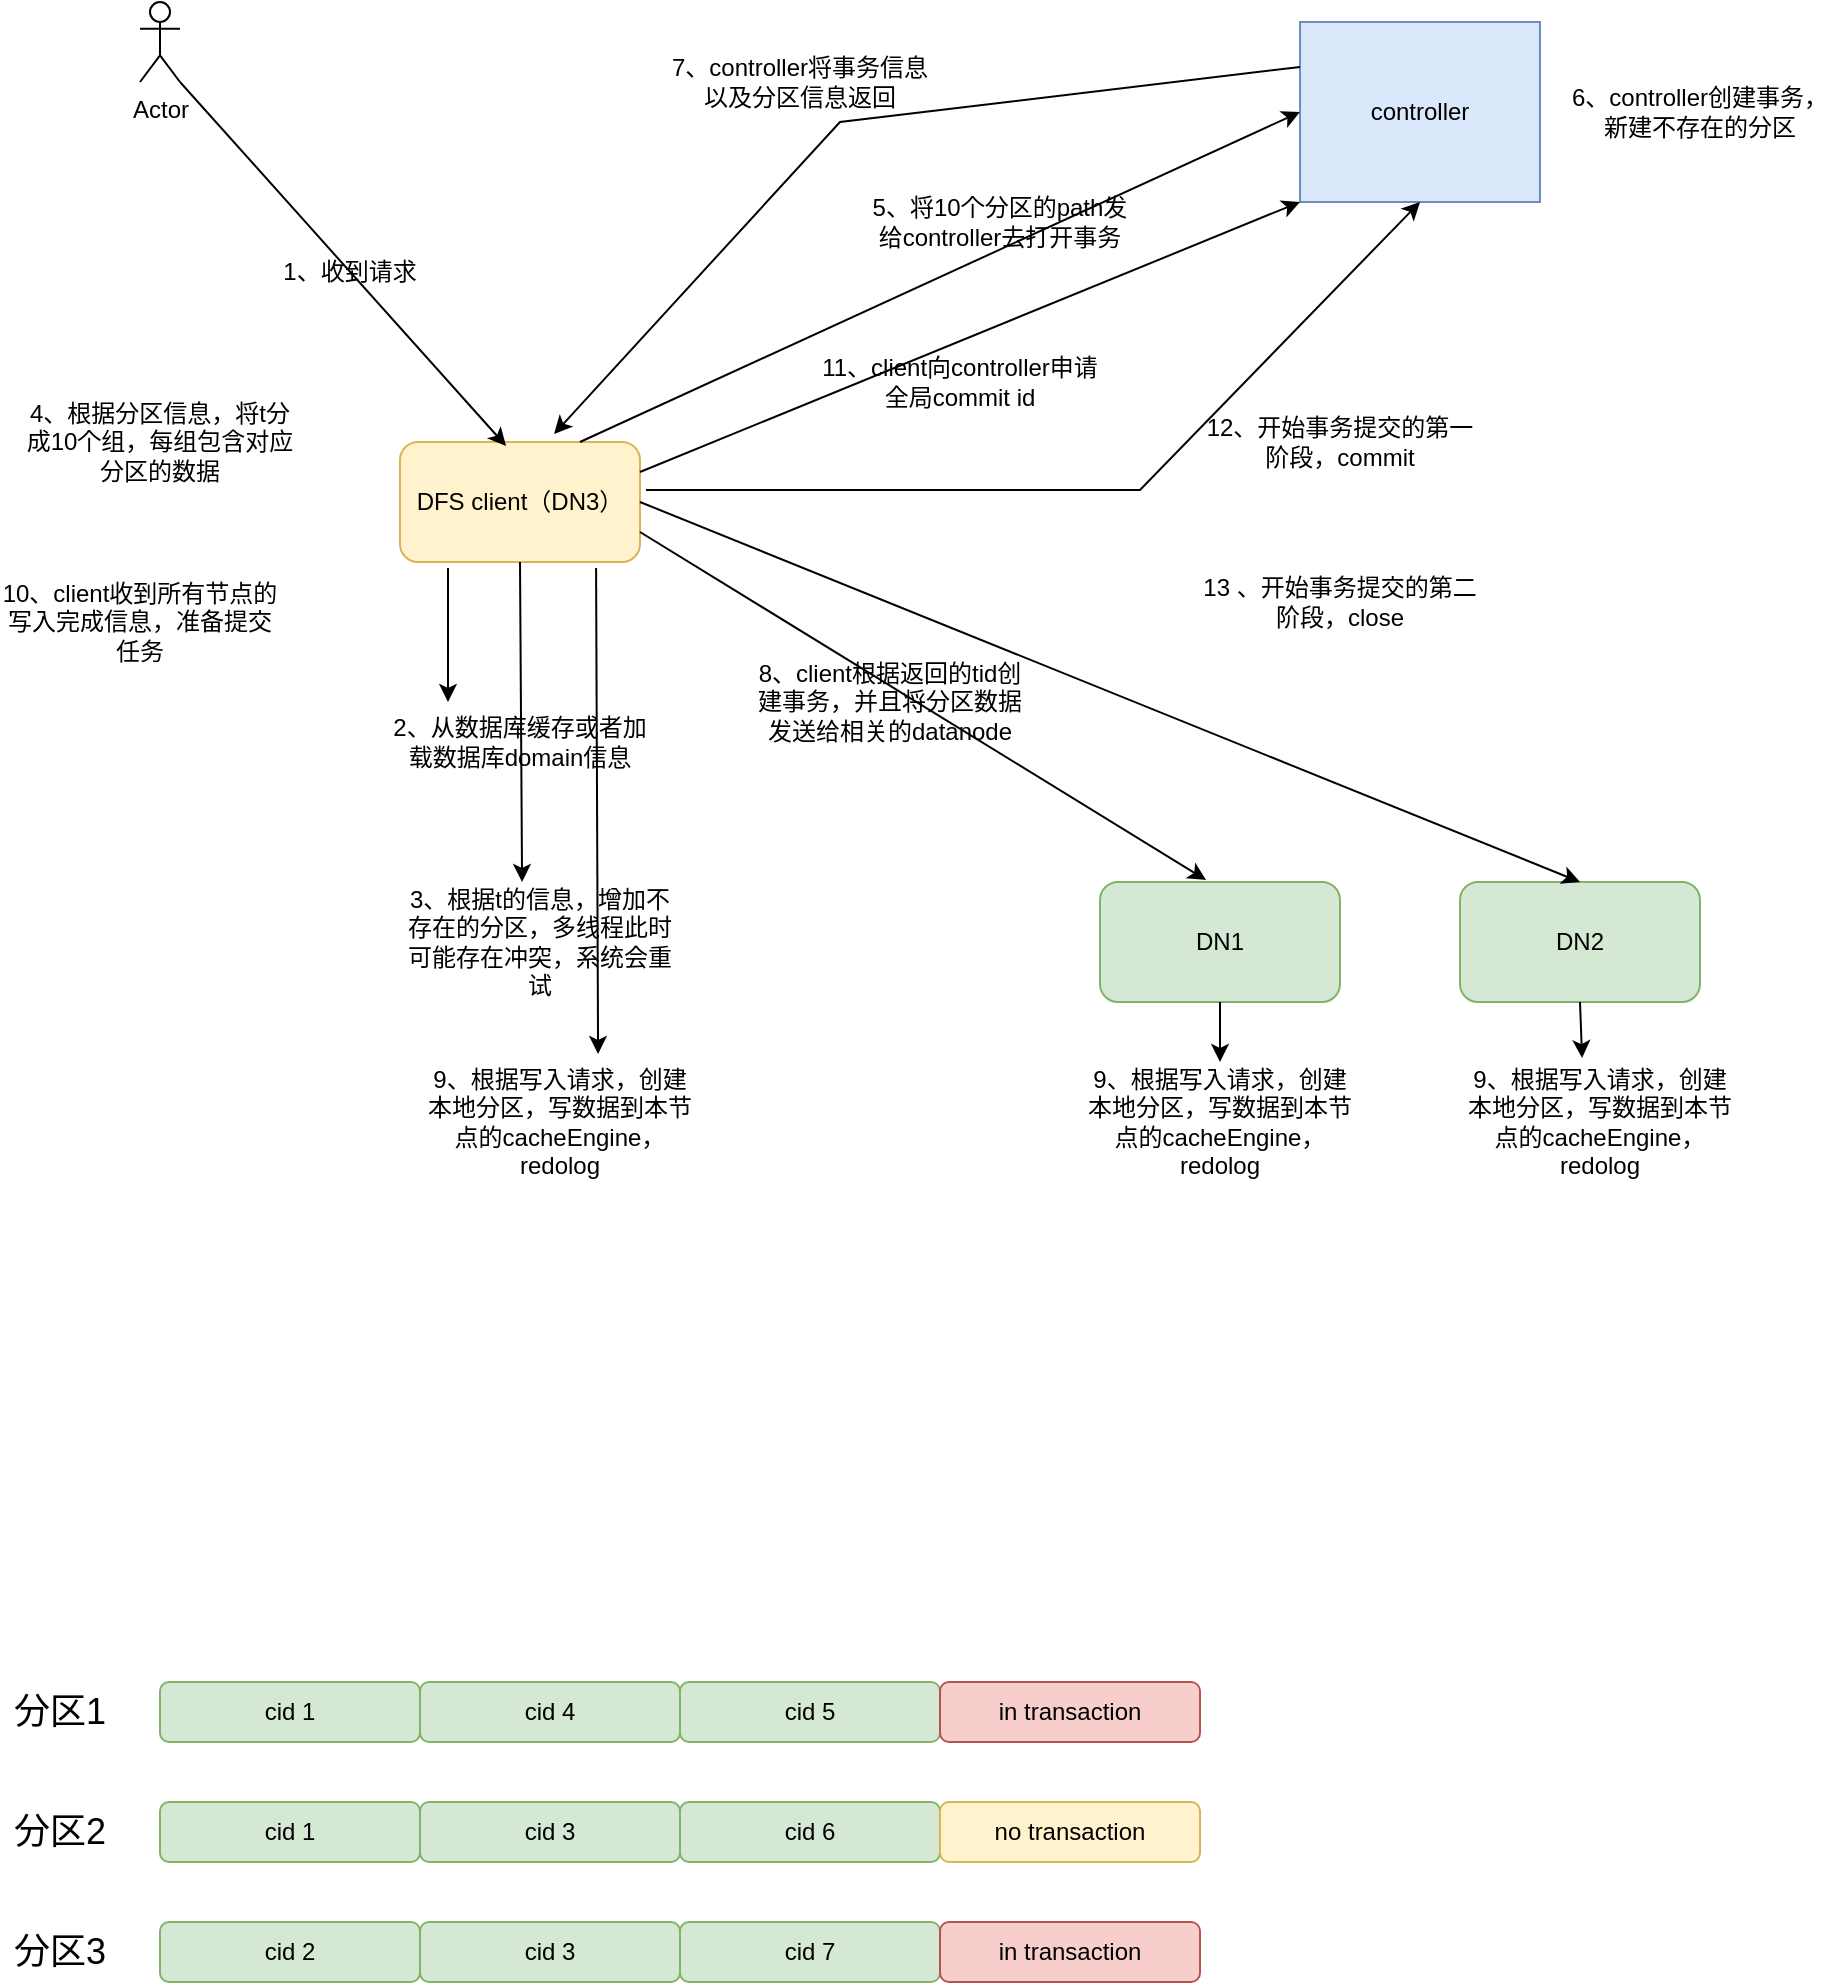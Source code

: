 <mxfile version="20.8.20" type="github">
  <diagram name="Page-1" id="NcI3C2nKvygBPAJpbu57">
    <mxGraphModel dx="2212" dy="807" grid="1" gridSize="10" guides="1" tooltips="1" connect="1" arrows="1" fold="1" page="1" pageScale="1" pageWidth="850" pageHeight="1100" math="0" shadow="0">
      <root>
        <mxCell id="0" />
        <mxCell id="1" parent="0" />
        <mxCell id="D0xbSum_9KOVMymJP6YL-1" value="DFS client（DN3）" style="rounded=1;whiteSpace=wrap;html=1;fillColor=#fff2cc;strokeColor=#d6b656;" vertex="1" parent="1">
          <mxGeometry x="110" y="410" width="120" height="60" as="geometry" />
        </mxCell>
        <mxCell id="D0xbSum_9KOVMymJP6YL-2" value="controller" style="rounded=0;whiteSpace=wrap;html=1;fillColor=#dae8fc;strokeColor=#6c8ebf;" vertex="1" parent="1">
          <mxGeometry x="560" y="200" width="120" height="90" as="geometry" />
        </mxCell>
        <mxCell id="D0xbSum_9KOVMymJP6YL-5" style="edgeStyle=orthogonalEdgeStyle;rounded=0;orthogonalLoop=1;jettySize=auto;html=1;exitX=1;exitY=0.75;exitDx=0;exitDy=0;" edge="1" parent="1" source="D0xbSum_9KOVMymJP6YL-3">
          <mxGeometry relative="1" as="geometry">
            <mxPoint x="570" y="670" as="targetPoint" />
          </mxGeometry>
        </mxCell>
        <mxCell id="D0xbSum_9KOVMymJP6YL-3" value="DN1" style="rounded=1;whiteSpace=wrap;html=1;fillColor=#d5e8d4;strokeColor=#82b366;" vertex="1" parent="1">
          <mxGeometry x="460" y="630" width="120" height="60" as="geometry" />
        </mxCell>
        <mxCell id="D0xbSum_9KOVMymJP6YL-4" value="DN2" style="rounded=1;whiteSpace=wrap;html=1;fillColor=#d5e8d4;strokeColor=#82b366;" vertex="1" parent="1">
          <mxGeometry x="640" y="630" width="120" height="60" as="geometry" />
        </mxCell>
        <mxCell id="D0xbSum_9KOVMymJP6YL-7" value="Actor" style="shape=umlActor;verticalLabelPosition=bottom;verticalAlign=top;html=1;outlineConnect=0;" vertex="1" parent="1">
          <mxGeometry x="-20" y="190" width="20" height="40" as="geometry" />
        </mxCell>
        <mxCell id="D0xbSum_9KOVMymJP6YL-13" value="" style="endArrow=classic;html=1;rounded=0;entryX=0.442;entryY=0.033;entryDx=0;entryDy=0;entryPerimeter=0;exitX=1;exitY=1;exitDx=0;exitDy=0;exitPerimeter=0;" edge="1" parent="1" source="D0xbSum_9KOVMymJP6YL-7" target="D0xbSum_9KOVMymJP6YL-1">
          <mxGeometry width="50" height="50" relative="1" as="geometry">
            <mxPoint x="30" y="250" as="sourcePoint" />
            <mxPoint x="450" y="400" as="targetPoint" />
          </mxGeometry>
        </mxCell>
        <mxCell id="D0xbSum_9KOVMymJP6YL-14" value="1、收到请求" style="text;html=1;strokeColor=none;fillColor=none;align=center;verticalAlign=middle;whiteSpace=wrap;rounded=0;" vertex="1" parent="1">
          <mxGeometry x="50" y="310" width="70" height="30" as="geometry" />
        </mxCell>
        <mxCell id="D0xbSum_9KOVMymJP6YL-16" value="2、从数据库缓存或者加载数据库domain信息" style="text;html=1;strokeColor=none;fillColor=none;align=center;verticalAlign=middle;whiteSpace=wrap;rounded=0;" vertex="1" parent="1">
          <mxGeometry x="100" y="540" width="140" height="40" as="geometry" />
        </mxCell>
        <mxCell id="D0xbSum_9KOVMymJP6YL-19" value="3、根据t的信息，增加不存在的分区，多线程此时可能存在冲突，系统会重试" style="text;html=1;strokeColor=none;fillColor=none;align=center;verticalAlign=middle;whiteSpace=wrap;rounded=0;" vertex="1" parent="1">
          <mxGeometry x="110" y="630" width="140" height="60" as="geometry" />
        </mxCell>
        <mxCell id="D0xbSum_9KOVMymJP6YL-20" value="" style="endArrow=classic;html=1;rounded=0;exitX=0.2;exitY=1.05;exitDx=0;exitDy=0;exitPerimeter=0;" edge="1" parent="1" source="D0xbSum_9KOVMymJP6YL-1">
          <mxGeometry width="50" height="50" relative="1" as="geometry">
            <mxPoint x="135" y="480" as="sourcePoint" />
            <mxPoint x="134" y="540" as="targetPoint" />
          </mxGeometry>
        </mxCell>
        <mxCell id="D0xbSum_9KOVMymJP6YL-23" value="4、根据分区信息，将t分成10个组，每组包含对应分区的数据" style="text;html=1;strokeColor=none;fillColor=none;align=center;verticalAlign=middle;whiteSpace=wrap;rounded=0;" vertex="1" parent="1">
          <mxGeometry x="-80" y="380" width="140" height="60" as="geometry" />
        </mxCell>
        <mxCell id="D0xbSum_9KOVMymJP6YL-25" value="5、将10个分区的path发给controller去打开事务" style="text;html=1;strokeColor=none;fillColor=none;align=center;verticalAlign=middle;whiteSpace=wrap;rounded=0;" vertex="1" parent="1">
          <mxGeometry x="340" y="270" width="140" height="60" as="geometry" />
        </mxCell>
        <mxCell id="D0xbSum_9KOVMymJP6YL-26" value="" style="endArrow=classic;html=1;rounded=0;exitX=0.75;exitY=0;exitDx=0;exitDy=0;entryX=0;entryY=0.5;entryDx=0;entryDy=0;" edge="1" parent="1" source="D0xbSum_9KOVMymJP6YL-1" target="D0xbSum_9KOVMymJP6YL-2">
          <mxGeometry width="50" height="50" relative="1" as="geometry">
            <mxPoint x="250" y="390" as="sourcePoint" />
            <mxPoint x="290" y="450" as="targetPoint" />
          </mxGeometry>
        </mxCell>
        <mxCell id="D0xbSum_9KOVMymJP6YL-27" value="6、controller创建事务，新建不存在的分区" style="text;html=1;strokeColor=none;fillColor=none;align=center;verticalAlign=middle;whiteSpace=wrap;rounded=0;" vertex="1" parent="1">
          <mxGeometry x="690" y="215" width="140" height="60" as="geometry" />
        </mxCell>
        <mxCell id="D0xbSum_9KOVMymJP6YL-30" value="" style="endArrow=classic;html=1;rounded=0;entryX=0.642;entryY=-0.067;entryDx=0;entryDy=0;exitX=0;exitY=0.25;exitDx=0;exitDy=0;entryPerimeter=0;" edge="1" parent="1" source="D0xbSum_9KOVMymJP6YL-2" target="D0xbSum_9KOVMymJP6YL-1">
          <mxGeometry width="50" height="50" relative="1" as="geometry">
            <mxPoint x="400" y="420" as="sourcePoint" />
            <mxPoint x="450" y="370" as="targetPoint" />
            <Array as="points">
              <mxPoint x="330" y="250" />
            </Array>
          </mxGeometry>
        </mxCell>
        <mxCell id="D0xbSum_9KOVMymJP6YL-31" value="7、controller将事务信息以及分区信息返回" style="text;html=1;strokeColor=none;fillColor=none;align=center;verticalAlign=middle;whiteSpace=wrap;rounded=0;" vertex="1" parent="1">
          <mxGeometry x="240" y="200" width="140" height="60" as="geometry" />
        </mxCell>
        <mxCell id="D0xbSum_9KOVMymJP6YL-32" value="8、client根据返回的tid创建事务，并且将分区数据发送给相关的datanode" style="text;html=1;strokeColor=none;fillColor=none;align=center;verticalAlign=middle;whiteSpace=wrap;rounded=0;" vertex="1" parent="1">
          <mxGeometry x="285" y="510" width="140" height="60" as="geometry" />
        </mxCell>
        <mxCell id="D0xbSum_9KOVMymJP6YL-35" value="9、根据写入请求，创建本地分区，写数据到本节点的cacheEngine，redolog" style="text;html=1;strokeColor=none;fillColor=none;align=center;verticalAlign=middle;whiteSpace=wrap;rounded=0;" vertex="1" parent="1">
          <mxGeometry x="450" y="720" width="140" height="60" as="geometry" />
        </mxCell>
        <mxCell id="D0xbSum_9KOVMymJP6YL-37" value="9、根据写入请求，创建本地分区，写数据到本节点的cacheEngine，redolog" style="text;html=1;strokeColor=none;fillColor=none;align=center;verticalAlign=middle;whiteSpace=wrap;rounded=0;" vertex="1" parent="1">
          <mxGeometry x="640" y="720" width="140" height="60" as="geometry" />
        </mxCell>
        <mxCell id="D0xbSum_9KOVMymJP6YL-40" value="9、根据写入请求，创建本地分区，写数据到本节点的cacheEngine，redolog" style="text;html=1;strokeColor=none;fillColor=none;align=center;verticalAlign=middle;whiteSpace=wrap;rounded=0;" vertex="1" parent="1">
          <mxGeometry x="120" y="720" width="140" height="60" as="geometry" />
        </mxCell>
        <mxCell id="D0xbSum_9KOVMymJP6YL-41" value="" style="endArrow=classic;html=1;rounded=0;exitX=0.5;exitY=1;exitDx=0;exitDy=0;entryX=0.436;entryY=0;entryDx=0;entryDy=0;entryPerimeter=0;" edge="1" parent="1" source="D0xbSum_9KOVMymJP6YL-1" target="D0xbSum_9KOVMymJP6YL-19">
          <mxGeometry width="50" height="50" relative="1" as="geometry">
            <mxPoint x="400" y="520" as="sourcePoint" />
            <mxPoint x="450" y="470" as="targetPoint" />
          </mxGeometry>
        </mxCell>
        <mxCell id="D0xbSum_9KOVMymJP6YL-42" value="" style="endArrow=classic;html=1;rounded=0;exitX=0.817;exitY=1.05;exitDx=0;exitDy=0;exitPerimeter=0;entryX=0.636;entryY=-0.067;entryDx=0;entryDy=0;entryPerimeter=0;" edge="1" parent="1" source="D0xbSum_9KOVMymJP6YL-1" target="D0xbSum_9KOVMymJP6YL-40">
          <mxGeometry width="50" height="50" relative="1" as="geometry">
            <mxPoint x="400" y="520" as="sourcePoint" />
            <mxPoint x="450" y="470" as="targetPoint" />
          </mxGeometry>
        </mxCell>
        <mxCell id="D0xbSum_9KOVMymJP6YL-43" value="10、client收到所有节点的写入完成信息，准备提交任务" style="text;html=1;strokeColor=none;fillColor=none;align=center;verticalAlign=middle;whiteSpace=wrap;rounded=0;" vertex="1" parent="1">
          <mxGeometry x="-90" y="470" width="140" height="60" as="geometry" />
        </mxCell>
        <mxCell id="D0xbSum_9KOVMymJP6YL-45" value="11、client向controller申请全局commit id" style="text;html=1;strokeColor=none;fillColor=none;align=center;verticalAlign=middle;whiteSpace=wrap;rounded=0;" vertex="1" parent="1">
          <mxGeometry x="320" y="350" width="140" height="60" as="geometry" />
        </mxCell>
        <mxCell id="D0xbSum_9KOVMymJP6YL-46" value="" style="endArrow=classic;html=1;rounded=0;entryX=0;entryY=1;entryDx=0;entryDy=0;exitX=1;exitY=0.25;exitDx=0;exitDy=0;" edge="1" parent="1" source="D0xbSum_9KOVMymJP6YL-1" target="D0xbSum_9KOVMymJP6YL-2">
          <mxGeometry width="50" height="50" relative="1" as="geometry">
            <mxPoint x="400" y="530" as="sourcePoint" />
            <mxPoint x="450" y="480" as="targetPoint" />
          </mxGeometry>
        </mxCell>
        <mxCell id="D0xbSum_9KOVMymJP6YL-56" value="12、开始事务提交的第一阶段，commit" style="text;html=1;strokeColor=none;fillColor=none;align=center;verticalAlign=middle;whiteSpace=wrap;rounded=0;" vertex="1" parent="1">
          <mxGeometry x="510" y="380" width="140" height="60" as="geometry" />
        </mxCell>
        <mxCell id="D0xbSum_9KOVMymJP6YL-58" value="13 、开始事务提交的第二阶段，close" style="text;html=1;strokeColor=none;fillColor=none;align=center;verticalAlign=middle;whiteSpace=wrap;rounded=0;" vertex="1" parent="1">
          <mxGeometry x="510" y="460" width="140" height="60" as="geometry" />
        </mxCell>
        <mxCell id="D0xbSum_9KOVMymJP6YL-62" value="" style="endArrow=classic;html=1;rounded=0;entryX=0.5;entryY=0;entryDx=0;entryDy=0;exitX=0.5;exitY=1;exitDx=0;exitDy=0;" edge="1" parent="1" source="D0xbSum_9KOVMymJP6YL-3" target="D0xbSum_9KOVMymJP6YL-35">
          <mxGeometry width="50" height="50" relative="1" as="geometry">
            <mxPoint x="400" y="530" as="sourcePoint" />
            <mxPoint x="450" y="480" as="targetPoint" />
          </mxGeometry>
        </mxCell>
        <mxCell id="D0xbSum_9KOVMymJP6YL-65" value="" style="endArrow=classic;html=1;rounded=0;entryX=0.436;entryY=-0.033;entryDx=0;entryDy=0;exitX=0.5;exitY=1;exitDx=0;exitDy=0;entryPerimeter=0;" edge="1" parent="1" source="D0xbSum_9KOVMymJP6YL-4" target="D0xbSum_9KOVMymJP6YL-37">
          <mxGeometry width="50" height="50" relative="1" as="geometry">
            <mxPoint x="400" y="530" as="sourcePoint" />
            <mxPoint x="450" y="480" as="targetPoint" />
          </mxGeometry>
        </mxCell>
        <mxCell id="D0xbSum_9KOVMymJP6YL-67" value="" style="endArrow=classic;html=1;rounded=0;exitX=1;exitY=0.75;exitDx=0;exitDy=0;entryX=0.442;entryY=-0.017;entryDx=0;entryDy=0;entryPerimeter=0;" edge="1" parent="1" source="D0xbSum_9KOVMymJP6YL-1" target="D0xbSum_9KOVMymJP6YL-3">
          <mxGeometry width="50" height="50" relative="1" as="geometry">
            <mxPoint x="400" y="480" as="sourcePoint" />
            <mxPoint x="450" y="430" as="targetPoint" />
          </mxGeometry>
        </mxCell>
        <mxCell id="D0xbSum_9KOVMymJP6YL-69" value="" style="endArrow=classic;html=1;rounded=0;exitX=1;exitY=0.5;exitDx=0;exitDy=0;entryX=0.5;entryY=0;entryDx=0;entryDy=0;" edge="1" parent="1" source="D0xbSum_9KOVMymJP6YL-1" target="D0xbSum_9KOVMymJP6YL-4">
          <mxGeometry width="50" height="50" relative="1" as="geometry">
            <mxPoint x="400" y="480" as="sourcePoint" />
            <mxPoint x="450" y="430" as="targetPoint" />
          </mxGeometry>
        </mxCell>
        <mxCell id="D0xbSum_9KOVMymJP6YL-70" value="" style="endArrow=classic;html=1;rounded=0;entryX=0.5;entryY=1;entryDx=0;entryDy=0;exitX=1.025;exitY=0.4;exitDx=0;exitDy=0;exitPerimeter=0;" edge="1" parent="1" source="D0xbSum_9KOVMymJP6YL-1" target="D0xbSum_9KOVMymJP6YL-2">
          <mxGeometry width="50" height="50" relative="1" as="geometry">
            <mxPoint x="400" y="480" as="sourcePoint" />
            <mxPoint x="450" y="430" as="targetPoint" />
            <Array as="points">
              <mxPoint x="480" y="434" />
            </Array>
          </mxGeometry>
        </mxCell>
        <mxCell id="D0xbSum_9KOVMymJP6YL-71" value="cid 1" style="rounded=1;whiteSpace=wrap;html=1;fillColor=#d5e8d4;strokeColor=#82b366;" vertex="1" parent="1">
          <mxGeometry x="-10" y="1030" width="130" height="30" as="geometry" />
        </mxCell>
        <mxCell id="D0xbSum_9KOVMymJP6YL-72" value="cid 4" style="rounded=1;whiteSpace=wrap;html=1;fillColor=#d5e8d4;strokeColor=#82b366;" vertex="1" parent="1">
          <mxGeometry x="120" y="1030" width="130" height="30" as="geometry" />
        </mxCell>
        <mxCell id="D0xbSum_9KOVMymJP6YL-73" value="cid 5" style="rounded=1;whiteSpace=wrap;html=1;fillColor=#d5e8d4;strokeColor=#82b366;" vertex="1" parent="1">
          <mxGeometry x="250" y="1030" width="130" height="30" as="geometry" />
        </mxCell>
        <mxCell id="D0xbSum_9KOVMymJP6YL-74" value="in transaction" style="rounded=1;whiteSpace=wrap;html=1;fillColor=#f8cecc;strokeColor=#b85450;" vertex="1" parent="1">
          <mxGeometry x="380" y="1030" width="130" height="30" as="geometry" />
        </mxCell>
        <mxCell id="D0xbSum_9KOVMymJP6YL-75" value="cid 1" style="rounded=1;whiteSpace=wrap;html=1;fillColor=#d5e8d4;strokeColor=#82b366;" vertex="1" parent="1">
          <mxGeometry x="-10" y="1090" width="130" height="30" as="geometry" />
        </mxCell>
        <mxCell id="D0xbSum_9KOVMymJP6YL-76" value="cid 3" style="rounded=1;whiteSpace=wrap;html=1;fillColor=#d5e8d4;strokeColor=#82b366;" vertex="1" parent="1">
          <mxGeometry x="120" y="1090" width="130" height="30" as="geometry" />
        </mxCell>
        <mxCell id="D0xbSum_9KOVMymJP6YL-77" value="cid 6" style="rounded=1;whiteSpace=wrap;html=1;fillColor=#d5e8d4;strokeColor=#82b366;" vertex="1" parent="1">
          <mxGeometry x="250" y="1090" width="130" height="30" as="geometry" />
        </mxCell>
        <mxCell id="D0xbSum_9KOVMymJP6YL-78" value="no transaction" style="rounded=1;whiteSpace=wrap;html=1;fillColor=#fff2cc;strokeColor=#d6b656;" vertex="1" parent="1">
          <mxGeometry x="380" y="1090" width="130" height="30" as="geometry" />
        </mxCell>
        <mxCell id="D0xbSum_9KOVMymJP6YL-83" value="cid 2" style="rounded=1;whiteSpace=wrap;html=1;fillColor=#d5e8d4;strokeColor=#82b366;" vertex="1" parent="1">
          <mxGeometry x="-10" y="1150" width="130" height="30" as="geometry" />
        </mxCell>
        <mxCell id="D0xbSum_9KOVMymJP6YL-84" value="cid 3" style="rounded=1;whiteSpace=wrap;html=1;fillColor=#d5e8d4;strokeColor=#82b366;" vertex="1" parent="1">
          <mxGeometry x="120" y="1150" width="130" height="30" as="geometry" />
        </mxCell>
        <mxCell id="D0xbSum_9KOVMymJP6YL-85" value="cid 7" style="rounded=1;whiteSpace=wrap;html=1;fillColor=#d5e8d4;strokeColor=#82b366;" vertex="1" parent="1">
          <mxGeometry x="250" y="1150" width="130" height="30" as="geometry" />
        </mxCell>
        <mxCell id="D0xbSum_9KOVMymJP6YL-86" value="in transaction" style="rounded=1;whiteSpace=wrap;html=1;fillColor=#f8cecc;strokeColor=#b85450;" vertex="1" parent="1">
          <mxGeometry x="380" y="1150" width="130" height="30" as="geometry" />
        </mxCell>
        <mxCell id="D0xbSum_9KOVMymJP6YL-87" value="&lt;font style=&quot;font-size: 18px;&quot;&gt;分区1&lt;/font&gt;" style="text;html=1;strokeColor=none;fillColor=none;align=center;verticalAlign=middle;whiteSpace=wrap;rounded=0;" vertex="1" parent="1">
          <mxGeometry x="-90" y="1030" width="60" height="30" as="geometry" />
        </mxCell>
        <mxCell id="D0xbSum_9KOVMymJP6YL-88" value="&lt;font style=&quot;font-size: 18px;&quot;&gt;分区2&lt;/font&gt;" style="text;html=1;strokeColor=none;fillColor=none;align=center;verticalAlign=middle;whiteSpace=wrap;rounded=0;" vertex="1" parent="1">
          <mxGeometry x="-90" y="1090" width="60" height="30" as="geometry" />
        </mxCell>
        <mxCell id="D0xbSum_9KOVMymJP6YL-89" value="&lt;font style=&quot;font-size: 18px;&quot;&gt;分区3&lt;/font&gt;" style="text;html=1;strokeColor=none;fillColor=none;align=center;verticalAlign=middle;whiteSpace=wrap;rounded=0;" vertex="1" parent="1">
          <mxGeometry x="-90" y="1150" width="60" height="30" as="geometry" />
        </mxCell>
      </root>
    </mxGraphModel>
  </diagram>
</mxfile>
